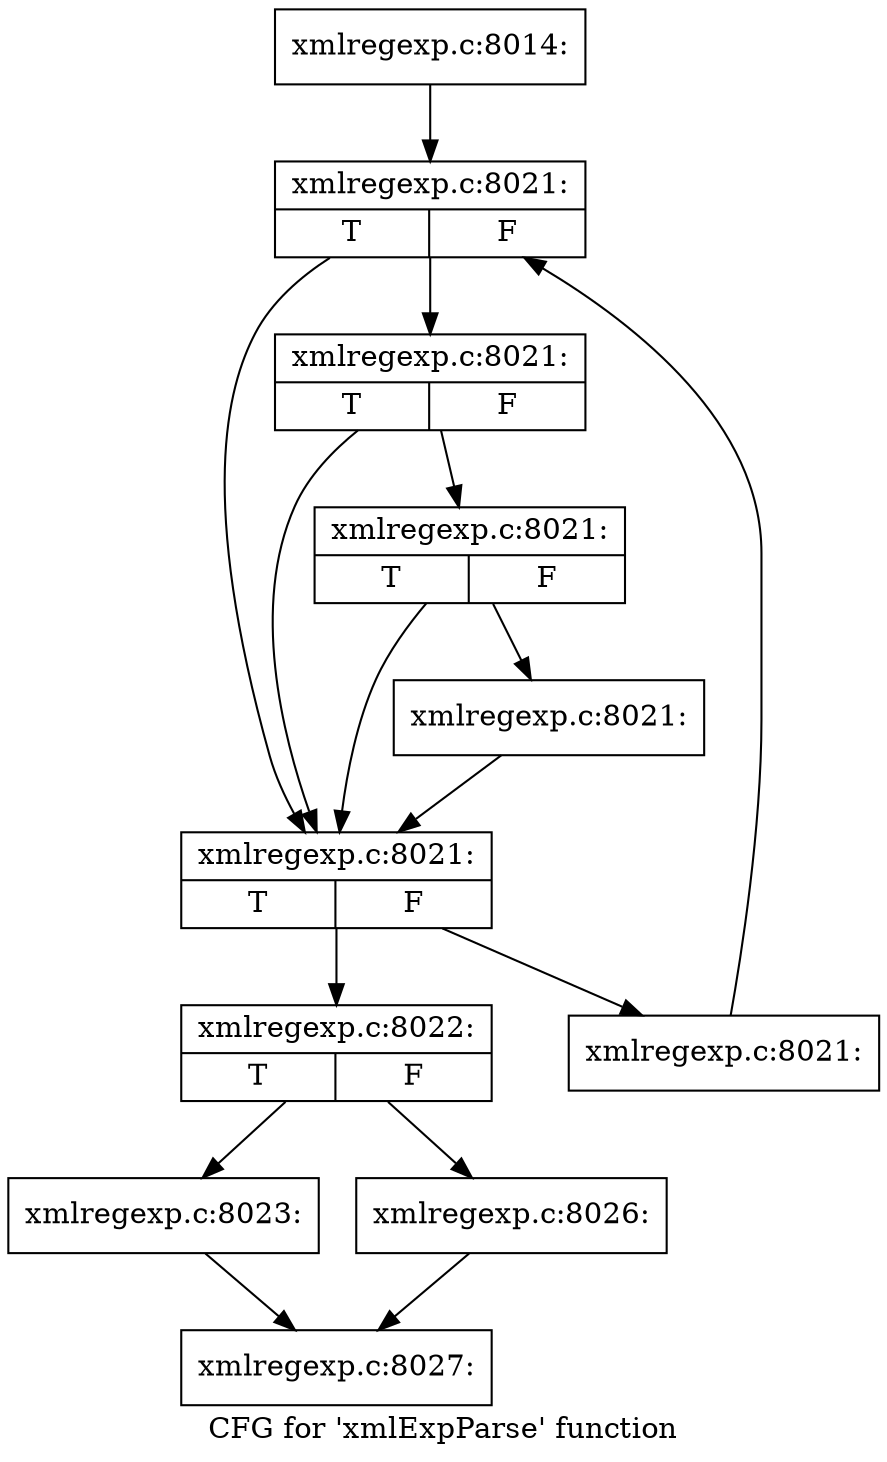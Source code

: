digraph "CFG for 'xmlExpParse' function" {
	label="CFG for 'xmlExpParse' function";

	Node0x3a26010 [shape=record,label="{xmlregexp.c:8014:}"];
	Node0x3a26010 -> Node0x39512c0;
	Node0x39512c0 [shape=record,label="{xmlregexp.c:8021:|{<s0>T|<s1>F}}"];
	Node0x39512c0 -> Node0x3951820;
	Node0x39512c0 -> Node0x3951910;
	Node0x3951910 [shape=record,label="{xmlregexp.c:8021:|{<s0>T|<s1>F}}"];
	Node0x3951910 -> Node0x3951820;
	Node0x3951910 -> Node0x39518c0;
	Node0x39518c0 [shape=record,label="{xmlregexp.c:8021:|{<s0>T|<s1>F}}"];
	Node0x39518c0 -> Node0x3951820;
	Node0x39518c0 -> Node0x3951870;
	Node0x3951870 [shape=record,label="{xmlregexp.c:8021:}"];
	Node0x3951870 -> Node0x3951820;
	Node0x3951820 [shape=record,label="{xmlregexp.c:8021:|{<s0>T|<s1>F}}"];
	Node0x3951820 -> Node0x3952250;
	Node0x3951820 -> Node0x39515f0;
	Node0x3952250 [shape=record,label="{xmlregexp.c:8021:}"];
	Node0x3952250 -> Node0x39512c0;
	Node0x39515f0 [shape=record,label="{xmlregexp.c:8022:|{<s0>T|<s1>F}}"];
	Node0x39515f0 -> Node0x3952a00;
	Node0x39515f0 -> Node0x3952a50;
	Node0x3952a00 [shape=record,label="{xmlregexp.c:8023:}"];
	Node0x3952a00 -> Node0x3a14860;
	Node0x3952a50 [shape=record,label="{xmlregexp.c:8026:}"];
	Node0x3952a50 -> Node0x3a14860;
	Node0x3a14860 [shape=record,label="{xmlregexp.c:8027:}"];
}
